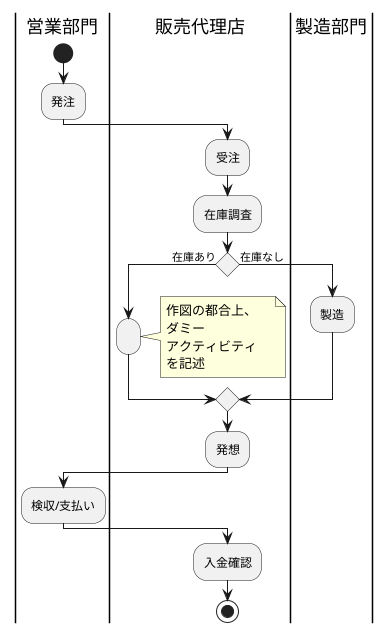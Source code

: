 @startuml
|営業部門|
start
:発注;
|販売代理店|
:受注;
:在庫調査;
if () is (在庫あり) then
:;
note right : 作図の都合上、 \nダミー \nアクティビティ　\nを記述
|製造部門|
else (在庫なし)
:製造;
endif
|販売代理店|
:発想;
|営業部門|
:検収/支払い;
|販売代理店|
:入金確認;
stop
